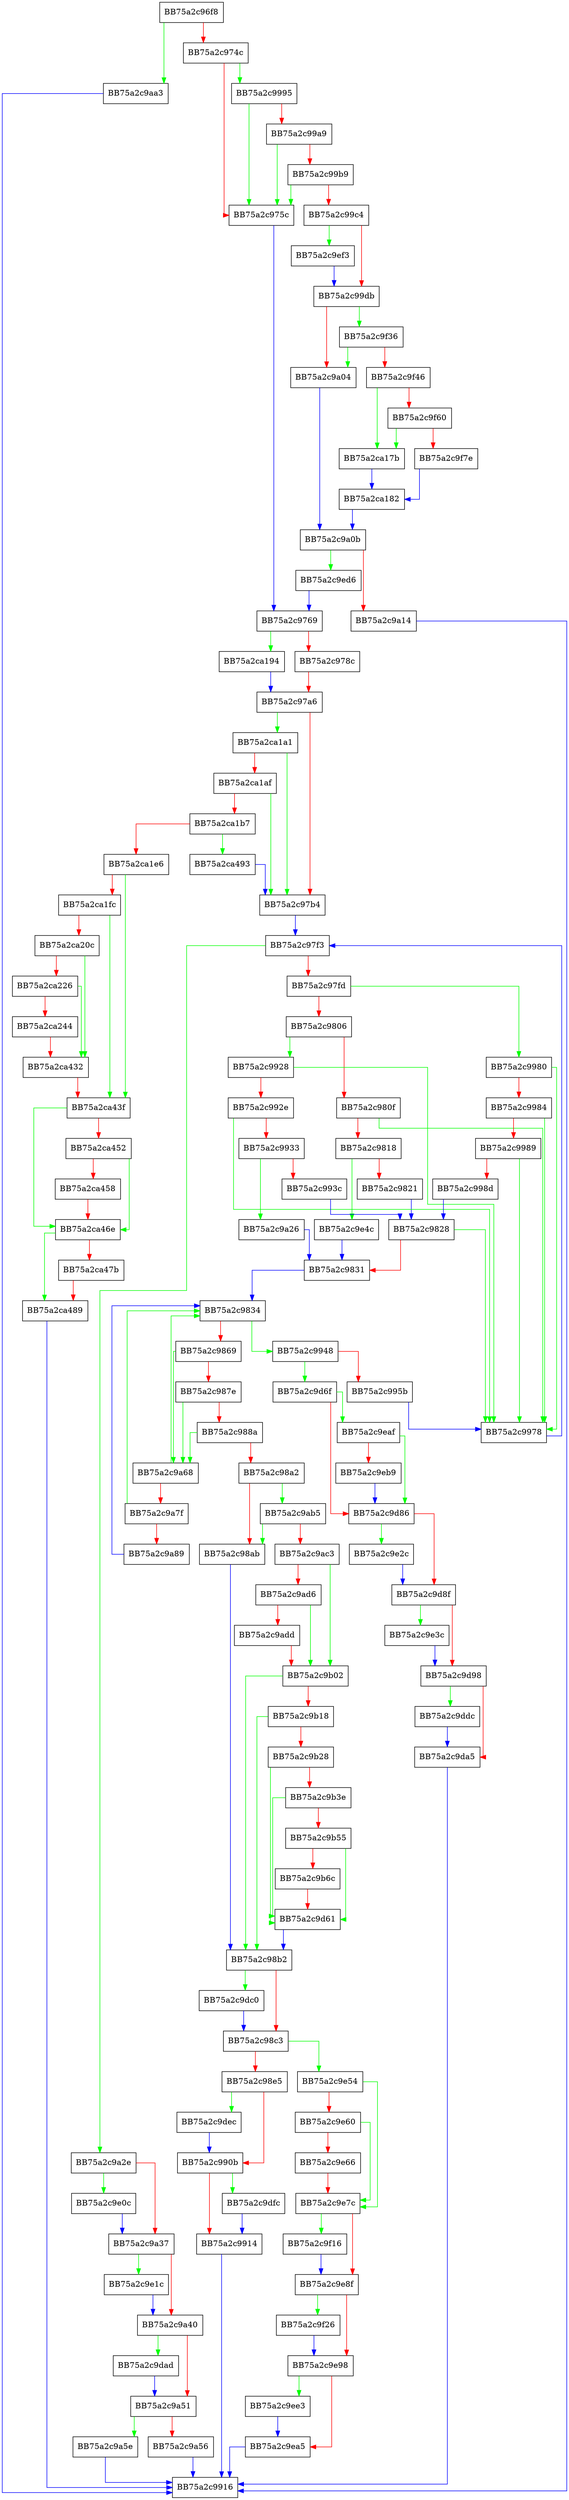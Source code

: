 digraph FindCertInRootStore {
  node [shape="box"];
  graph [splines=ortho];
  BB75a2c96f8 -> BB75a2c9aa3 [color="green"];
  BB75a2c96f8 -> BB75a2c974c [color="red"];
  BB75a2c974c -> BB75a2c9995 [color="green"];
  BB75a2c974c -> BB75a2c975c [color="red"];
  BB75a2c975c -> BB75a2c9769 [color="blue"];
  BB75a2c9769 -> BB75a2ca194 [color="green"];
  BB75a2c9769 -> BB75a2c978c [color="red"];
  BB75a2c978c -> BB75a2c97a6 [color="red"];
  BB75a2c97a6 -> BB75a2ca1a1 [color="green"];
  BB75a2c97a6 -> BB75a2c97b4 [color="red"];
  BB75a2c97b4 -> BB75a2c97f3 [color="blue"];
  BB75a2c97f3 -> BB75a2c9a2e [color="green"];
  BB75a2c97f3 -> BB75a2c97fd [color="red"];
  BB75a2c97fd -> BB75a2c9980 [color="green"];
  BB75a2c97fd -> BB75a2c9806 [color="red"];
  BB75a2c9806 -> BB75a2c9928 [color="green"];
  BB75a2c9806 -> BB75a2c980f [color="red"];
  BB75a2c980f -> BB75a2c9978 [color="green"];
  BB75a2c980f -> BB75a2c9818 [color="red"];
  BB75a2c9818 -> BB75a2c9e4c [color="green"];
  BB75a2c9818 -> BB75a2c9821 [color="red"];
  BB75a2c9821 -> BB75a2c9828 [color="blue"];
  BB75a2c9828 -> BB75a2c9978 [color="green"];
  BB75a2c9828 -> BB75a2c9831 [color="red"];
  BB75a2c9831 -> BB75a2c9834 [color="blue"];
  BB75a2c9834 -> BB75a2c9948 [color="green"];
  BB75a2c9834 -> BB75a2c9869 [color="red"];
  BB75a2c9869 -> BB75a2c9a68 [color="green"];
  BB75a2c9869 -> BB75a2c987e [color="red"];
  BB75a2c987e -> BB75a2c9a68 [color="green"];
  BB75a2c987e -> BB75a2c988a [color="red"];
  BB75a2c988a -> BB75a2c9a68 [color="green"];
  BB75a2c988a -> BB75a2c98a2 [color="red"];
  BB75a2c98a2 -> BB75a2c9ab5 [color="green"];
  BB75a2c98a2 -> BB75a2c98ab [color="red"];
  BB75a2c98ab -> BB75a2c98b2 [color="blue"];
  BB75a2c98b2 -> BB75a2c9dc0 [color="green"];
  BB75a2c98b2 -> BB75a2c98c3 [color="red"];
  BB75a2c98c3 -> BB75a2c9e54 [color="green"];
  BB75a2c98c3 -> BB75a2c98e5 [color="red"];
  BB75a2c98e5 -> BB75a2c9dec [color="green"];
  BB75a2c98e5 -> BB75a2c990b [color="red"];
  BB75a2c990b -> BB75a2c9dfc [color="green"];
  BB75a2c990b -> BB75a2c9914 [color="red"];
  BB75a2c9914 -> BB75a2c9916 [color="blue"];
  BB75a2c9928 -> BB75a2c9978 [color="green"];
  BB75a2c9928 -> BB75a2c992e [color="red"];
  BB75a2c992e -> BB75a2c9978 [color="green"];
  BB75a2c992e -> BB75a2c9933 [color="red"];
  BB75a2c9933 -> BB75a2c9a26 [color="green"];
  BB75a2c9933 -> BB75a2c993c [color="red"];
  BB75a2c993c -> BB75a2c9828 [color="blue"];
  BB75a2c9948 -> BB75a2c9d6f [color="green"];
  BB75a2c9948 -> BB75a2c995b [color="red"];
  BB75a2c995b -> BB75a2c9978 [color="blue"];
  BB75a2c9978 -> BB75a2c97f3 [color="blue"];
  BB75a2c9980 -> BB75a2c9978 [color="green"];
  BB75a2c9980 -> BB75a2c9984 [color="red"];
  BB75a2c9984 -> BB75a2c9978 [color="green"];
  BB75a2c9984 -> BB75a2c9989 [color="red"];
  BB75a2c9989 -> BB75a2c9978 [color="green"];
  BB75a2c9989 -> BB75a2c998d [color="red"];
  BB75a2c998d -> BB75a2c9828 [color="blue"];
  BB75a2c9995 -> BB75a2c975c [color="green"];
  BB75a2c9995 -> BB75a2c99a9 [color="red"];
  BB75a2c99a9 -> BB75a2c975c [color="green"];
  BB75a2c99a9 -> BB75a2c99b9 [color="red"];
  BB75a2c99b9 -> BB75a2c975c [color="green"];
  BB75a2c99b9 -> BB75a2c99c4 [color="red"];
  BB75a2c99c4 -> BB75a2c9ef3 [color="green"];
  BB75a2c99c4 -> BB75a2c99db [color="red"];
  BB75a2c99db -> BB75a2c9f36 [color="green"];
  BB75a2c99db -> BB75a2c9a04 [color="red"];
  BB75a2c9a04 -> BB75a2c9a0b [color="blue"];
  BB75a2c9a0b -> BB75a2c9ed6 [color="green"];
  BB75a2c9a0b -> BB75a2c9a14 [color="red"];
  BB75a2c9a14 -> BB75a2c9916 [color="blue"];
  BB75a2c9a26 -> BB75a2c9831 [color="blue"];
  BB75a2c9a2e -> BB75a2c9e0c [color="green"];
  BB75a2c9a2e -> BB75a2c9a37 [color="red"];
  BB75a2c9a37 -> BB75a2c9e1c [color="green"];
  BB75a2c9a37 -> BB75a2c9a40 [color="red"];
  BB75a2c9a40 -> BB75a2c9dad [color="green"];
  BB75a2c9a40 -> BB75a2c9a51 [color="red"];
  BB75a2c9a51 -> BB75a2c9a5e [color="green"];
  BB75a2c9a51 -> BB75a2c9a56 [color="red"];
  BB75a2c9a56 -> BB75a2c9916 [color="blue"];
  BB75a2c9a5e -> BB75a2c9916 [color="blue"];
  BB75a2c9a68 -> BB75a2c9834 [color="green"];
  BB75a2c9a68 -> BB75a2c9a7f [color="red"];
  BB75a2c9a7f -> BB75a2c9834 [color="green"];
  BB75a2c9a7f -> BB75a2c9a89 [color="red"];
  BB75a2c9a89 -> BB75a2c9834 [color="blue"];
  BB75a2c9aa3 -> BB75a2c9916 [color="blue"];
  BB75a2c9ab5 -> BB75a2c98ab [color="green"];
  BB75a2c9ab5 -> BB75a2c9ac3 [color="red"];
  BB75a2c9ac3 -> BB75a2c9b02 [color="green"];
  BB75a2c9ac3 -> BB75a2c9ad6 [color="red"];
  BB75a2c9ad6 -> BB75a2c9b02 [color="green"];
  BB75a2c9ad6 -> BB75a2c9add [color="red"];
  BB75a2c9add -> BB75a2c9b02 [color="red"];
  BB75a2c9b02 -> BB75a2c98b2 [color="green"];
  BB75a2c9b02 -> BB75a2c9b18 [color="red"];
  BB75a2c9b18 -> BB75a2c98b2 [color="green"];
  BB75a2c9b18 -> BB75a2c9b28 [color="red"];
  BB75a2c9b28 -> BB75a2c9d61 [color="green"];
  BB75a2c9b28 -> BB75a2c9b3e [color="red"];
  BB75a2c9b3e -> BB75a2c9d61 [color="green"];
  BB75a2c9b3e -> BB75a2c9b55 [color="red"];
  BB75a2c9b55 -> BB75a2c9d61 [color="green"];
  BB75a2c9b55 -> BB75a2c9b6c [color="red"];
  BB75a2c9b6c -> BB75a2c9d61 [color="red"];
  BB75a2c9d61 -> BB75a2c98b2 [color="blue"];
  BB75a2c9d6f -> BB75a2c9eaf [color="green"];
  BB75a2c9d6f -> BB75a2c9d86 [color="red"];
  BB75a2c9d86 -> BB75a2c9e2c [color="green"];
  BB75a2c9d86 -> BB75a2c9d8f [color="red"];
  BB75a2c9d8f -> BB75a2c9e3c [color="green"];
  BB75a2c9d8f -> BB75a2c9d98 [color="red"];
  BB75a2c9d98 -> BB75a2c9ddc [color="green"];
  BB75a2c9d98 -> BB75a2c9da5 [color="red"];
  BB75a2c9da5 -> BB75a2c9916 [color="blue"];
  BB75a2c9dad -> BB75a2c9a51 [color="blue"];
  BB75a2c9dc0 -> BB75a2c98c3 [color="blue"];
  BB75a2c9ddc -> BB75a2c9da5 [color="blue"];
  BB75a2c9dec -> BB75a2c990b [color="blue"];
  BB75a2c9dfc -> BB75a2c9914 [color="blue"];
  BB75a2c9e0c -> BB75a2c9a37 [color="blue"];
  BB75a2c9e1c -> BB75a2c9a40 [color="blue"];
  BB75a2c9e2c -> BB75a2c9d8f [color="blue"];
  BB75a2c9e3c -> BB75a2c9d98 [color="blue"];
  BB75a2c9e4c -> BB75a2c9831 [color="blue"];
  BB75a2c9e54 -> BB75a2c9e7c [color="green"];
  BB75a2c9e54 -> BB75a2c9e60 [color="red"];
  BB75a2c9e60 -> BB75a2c9e7c [color="green"];
  BB75a2c9e60 -> BB75a2c9e66 [color="red"];
  BB75a2c9e66 -> BB75a2c9e7c [color="red"];
  BB75a2c9e7c -> BB75a2c9f16 [color="green"];
  BB75a2c9e7c -> BB75a2c9e8f [color="red"];
  BB75a2c9e8f -> BB75a2c9f26 [color="green"];
  BB75a2c9e8f -> BB75a2c9e98 [color="red"];
  BB75a2c9e98 -> BB75a2c9ee3 [color="green"];
  BB75a2c9e98 -> BB75a2c9ea5 [color="red"];
  BB75a2c9ea5 -> BB75a2c9916 [color="blue"];
  BB75a2c9eaf -> BB75a2c9d86 [color="green"];
  BB75a2c9eaf -> BB75a2c9eb9 [color="red"];
  BB75a2c9eb9 -> BB75a2c9d86 [color="blue"];
  BB75a2c9ed6 -> BB75a2c9769 [color="blue"];
  BB75a2c9ee3 -> BB75a2c9ea5 [color="blue"];
  BB75a2c9ef3 -> BB75a2c99db [color="blue"];
  BB75a2c9f16 -> BB75a2c9e8f [color="blue"];
  BB75a2c9f26 -> BB75a2c9e98 [color="blue"];
  BB75a2c9f36 -> BB75a2c9a04 [color="green"];
  BB75a2c9f36 -> BB75a2c9f46 [color="red"];
  BB75a2c9f46 -> BB75a2ca17b [color="green"];
  BB75a2c9f46 -> BB75a2c9f60 [color="red"];
  BB75a2c9f60 -> BB75a2ca17b [color="green"];
  BB75a2c9f60 -> BB75a2c9f7e [color="red"];
  BB75a2c9f7e -> BB75a2ca182 [color="blue"];
  BB75a2ca17b -> BB75a2ca182 [color="blue"];
  BB75a2ca182 -> BB75a2c9a0b [color="blue"];
  BB75a2ca194 -> BB75a2c97a6 [color="blue"];
  BB75a2ca1a1 -> BB75a2c97b4 [color="green"];
  BB75a2ca1a1 -> BB75a2ca1af [color="red"];
  BB75a2ca1af -> BB75a2c97b4 [color="green"];
  BB75a2ca1af -> BB75a2ca1b7 [color="red"];
  BB75a2ca1b7 -> BB75a2ca493 [color="green"];
  BB75a2ca1b7 -> BB75a2ca1e6 [color="red"];
  BB75a2ca1e6 -> BB75a2ca43f [color="green"];
  BB75a2ca1e6 -> BB75a2ca1fc [color="red"];
  BB75a2ca1fc -> BB75a2ca43f [color="green"];
  BB75a2ca1fc -> BB75a2ca20c [color="red"];
  BB75a2ca20c -> BB75a2ca432 [color="green"];
  BB75a2ca20c -> BB75a2ca226 [color="red"];
  BB75a2ca226 -> BB75a2ca432 [color="green"];
  BB75a2ca226 -> BB75a2ca244 [color="red"];
  BB75a2ca244 -> BB75a2ca432 [color="red"];
  BB75a2ca432 -> BB75a2ca43f [color="red"];
  BB75a2ca43f -> BB75a2ca46e [color="green"];
  BB75a2ca43f -> BB75a2ca452 [color="red"];
  BB75a2ca452 -> BB75a2ca46e [color="green"];
  BB75a2ca452 -> BB75a2ca458 [color="red"];
  BB75a2ca458 -> BB75a2ca46e [color="red"];
  BB75a2ca46e -> BB75a2ca489 [color="green"];
  BB75a2ca46e -> BB75a2ca47b [color="red"];
  BB75a2ca47b -> BB75a2ca489 [color="red"];
  BB75a2ca489 -> BB75a2c9916 [color="blue"];
  BB75a2ca493 -> BB75a2c97b4 [color="blue"];
}